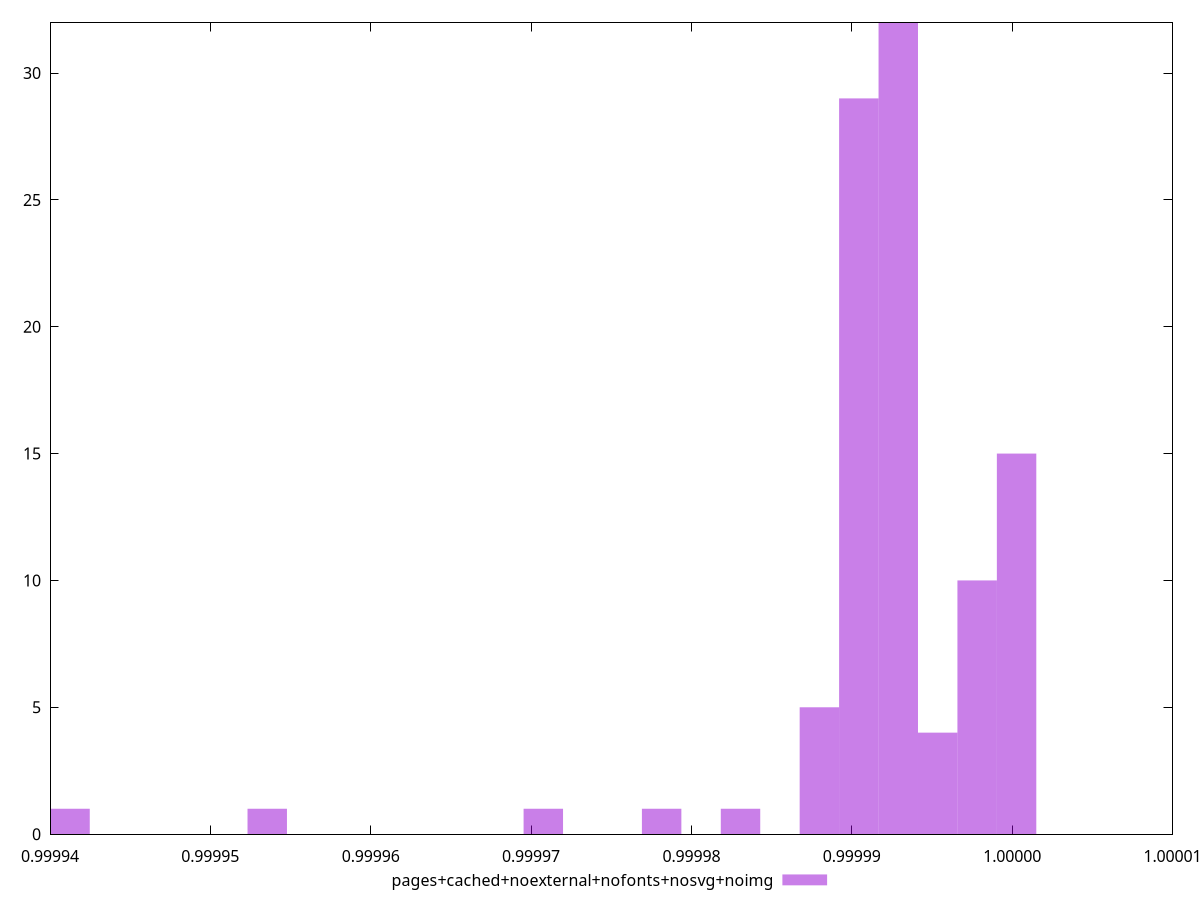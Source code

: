 $_pagesCachedNoexternalNofontsNosvgNoimg <<EOF
0.999990439190438 29
0.9999928986590872 32
0.999997817596386 10
0.9999879797217887 5
1.0000002770650351 15
0.9999953581277365 4
0.99998306078449 1
0.9999535471606981 1
0.9999707634412434 1
0.9999412498174515 1
0.9999781418471914 1
EOF
set key outside below
set terminal pngcairo
set output "report_00005_2020-11-02T22-26-11.212Z/max-potential-fid/pages+cached+noexternal+nofonts+nosvg+noimg//hist.png"
set yrange [0:32]
set boxwidth 0.0000024594686493217654
set style fill transparent solid 0.5 noborder
plot $_pagesCachedNoexternalNofontsNosvgNoimg title "pages+cached+noexternal+nofonts+nosvg+noimg" with boxes ,
